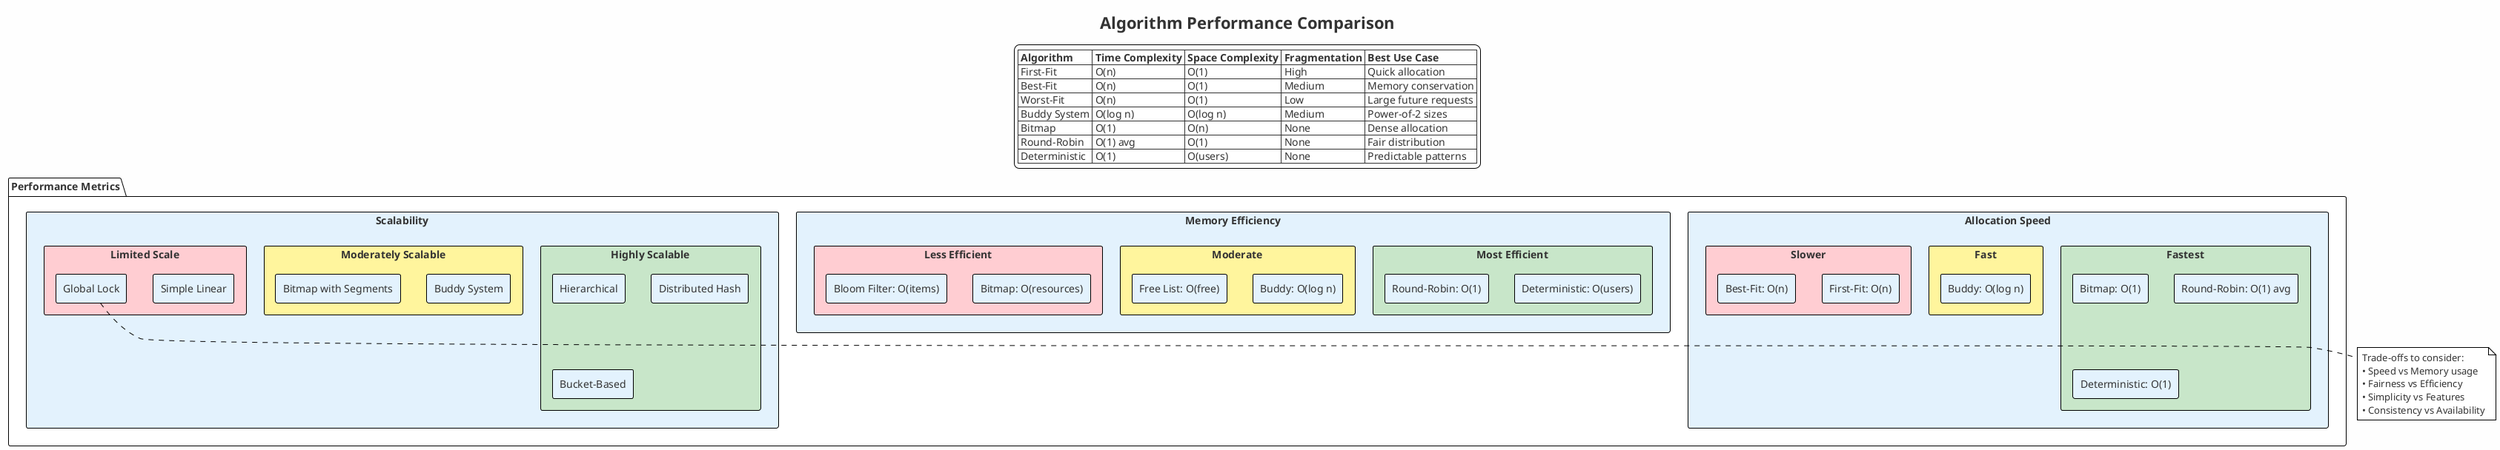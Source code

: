 @startuml performance-comparison
!theme plain
title Algorithm Performance Comparison

skinparam backgroundColor #FEFEFE
skinparam rectangleBackgroundColor #E3F2FD
skinparam legendBackgroundColor #FFFFFF
skinparam rectangleFontColor #333333
skinparam defaultFontColor #333333

legend top
|= Algorithm |= Time Complexity |= Space Complexity |= Fragmentation |= Best Use Case |
| First-Fit | O(n) | O(1) | High | Quick allocation |
| Best-Fit | O(n) | O(1) | Medium | Memory conservation |
| Worst-Fit | O(n) | O(1) | Low | Large future requests |
| Buddy System | O(log n) | O(log n) | Medium | Power-of-2 sizes |
| Bitmap | O(1) | O(n) | None | Dense allocation |
| Round-Robin | O(1) avg | O(1) | None | Fair distribution |
| Deterministic | O(1) | O(users) | None | Predictable patterns |
endlegend

package "Performance Metrics" {
    
    rectangle "Allocation Speed" as speed {
        rectangle "Fastest" #C8E6C9 {
            rectangle "Bitmap: O(1)" as bm_s
            rectangle "Round-Robin: O(1) avg" as rr_s
            rectangle "Deterministic: O(1)" as det_s
        }
        rectangle "Fast" #FFF59D {
            rectangle "Buddy: O(log n)" as buddy_s
        }
        rectangle "Slower" #FFCDD2 {
            rectangle "First-Fit: O(n)" as ff_s
            rectangle "Best-Fit: O(n)" as bf_s
        }
    }
    
    rectangle "Memory Efficiency" as memory {
        rectangle "Most Efficient" #C8E6C9 {
            rectangle "Deterministic: O(users)" as det_m
            rectangle "Round-Robin: O(1)" as rr_m
        }
        rectangle "Moderate" #FFF59D {
            rectangle "Buddy: O(log n)" as buddy_m
            rectangle "Free List: O(free)" as fl_m
        }
        rectangle "Less Efficient" #FFCDD2 {
            rectangle "Bitmap: O(resources)" as bm_m
            rectangle "Bloom Filter: O(items)" as bloom_m
        }
    }
    
    rectangle "Scalability" as scale {
        rectangle "Highly Scalable" #C8E6C9 {
            rectangle "Hierarchical" as hier_sc
            rectangle "Distributed Hash" as dh_sc
            rectangle "Bucket-Based" as bucket_sc
        }
        rectangle "Moderately Scalable" #FFF59D {
            rectangle "Buddy System" as buddy_sc
            rectangle "Bitmap with Segments" as bm_seg_sc
        }
        rectangle "Limited Scale" #FFCDD2 {
            rectangle "Simple Linear" as linear_sc
            rectangle "Global Lock" as lock_sc
        }
    }
}

note bottom
    Trade-offs to consider:
    • Speed vs Memory usage
    • Fairness vs Efficiency  
    • Simplicity vs Features
    • Consistency vs Availability
end note

@enduml
